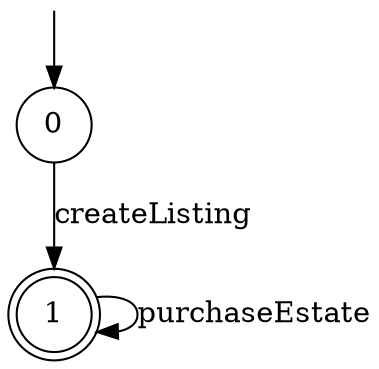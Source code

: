digraph g {

	s0 [shape="circle" label="0"];
	s1 [shape="doublecircle" label="1"];
	s0 -> s1 [label="createListing"];
	s1 -> s1 [label="purchaseEstate"];

__start0 [label="" shape="none" width="0" height="0"];
__start0 -> s0;

}
